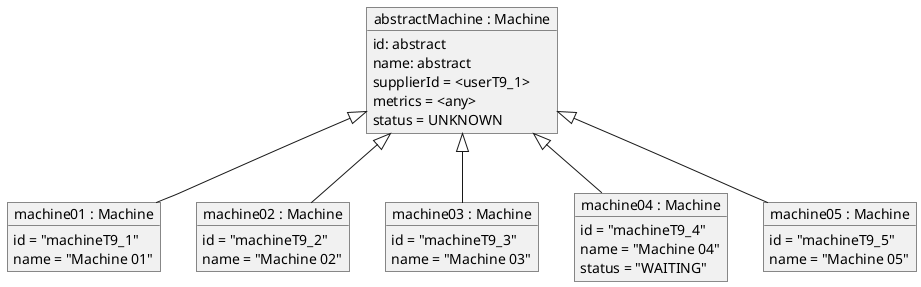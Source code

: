 @startuml

object "abstractMachine : Machine" as machine {
    id: abstract
    name: abstract
    supplierId = <userT9_1>
    metrics = <any>
    status = UNKNOWN
}

object "machine01 : Machine" as machine01 {
    id = "machineT9_1"
    name = "Machine 01"
}

object "machine02 : Machine" as machine02 {
    id = "machineT9_2"
    name = "Machine 02"
}

object "machine03 : Machine" as machine03 {
    id = "machineT9_3"
    name = "Machine 03"
}

object "machine04 : Machine" as machine04 {
    id = "machineT9_4"
    name = "Machine 04"
    status = "WAITING"
}

object "machine05 : Machine" as machine05 {
    id = "machineT9_5"
    name = "Machine 05"
}

machine <|-- machine01
machine <|-- machine02
machine <|-- machine03
machine <|-- machine04
machine <|-- machine05

@enduml